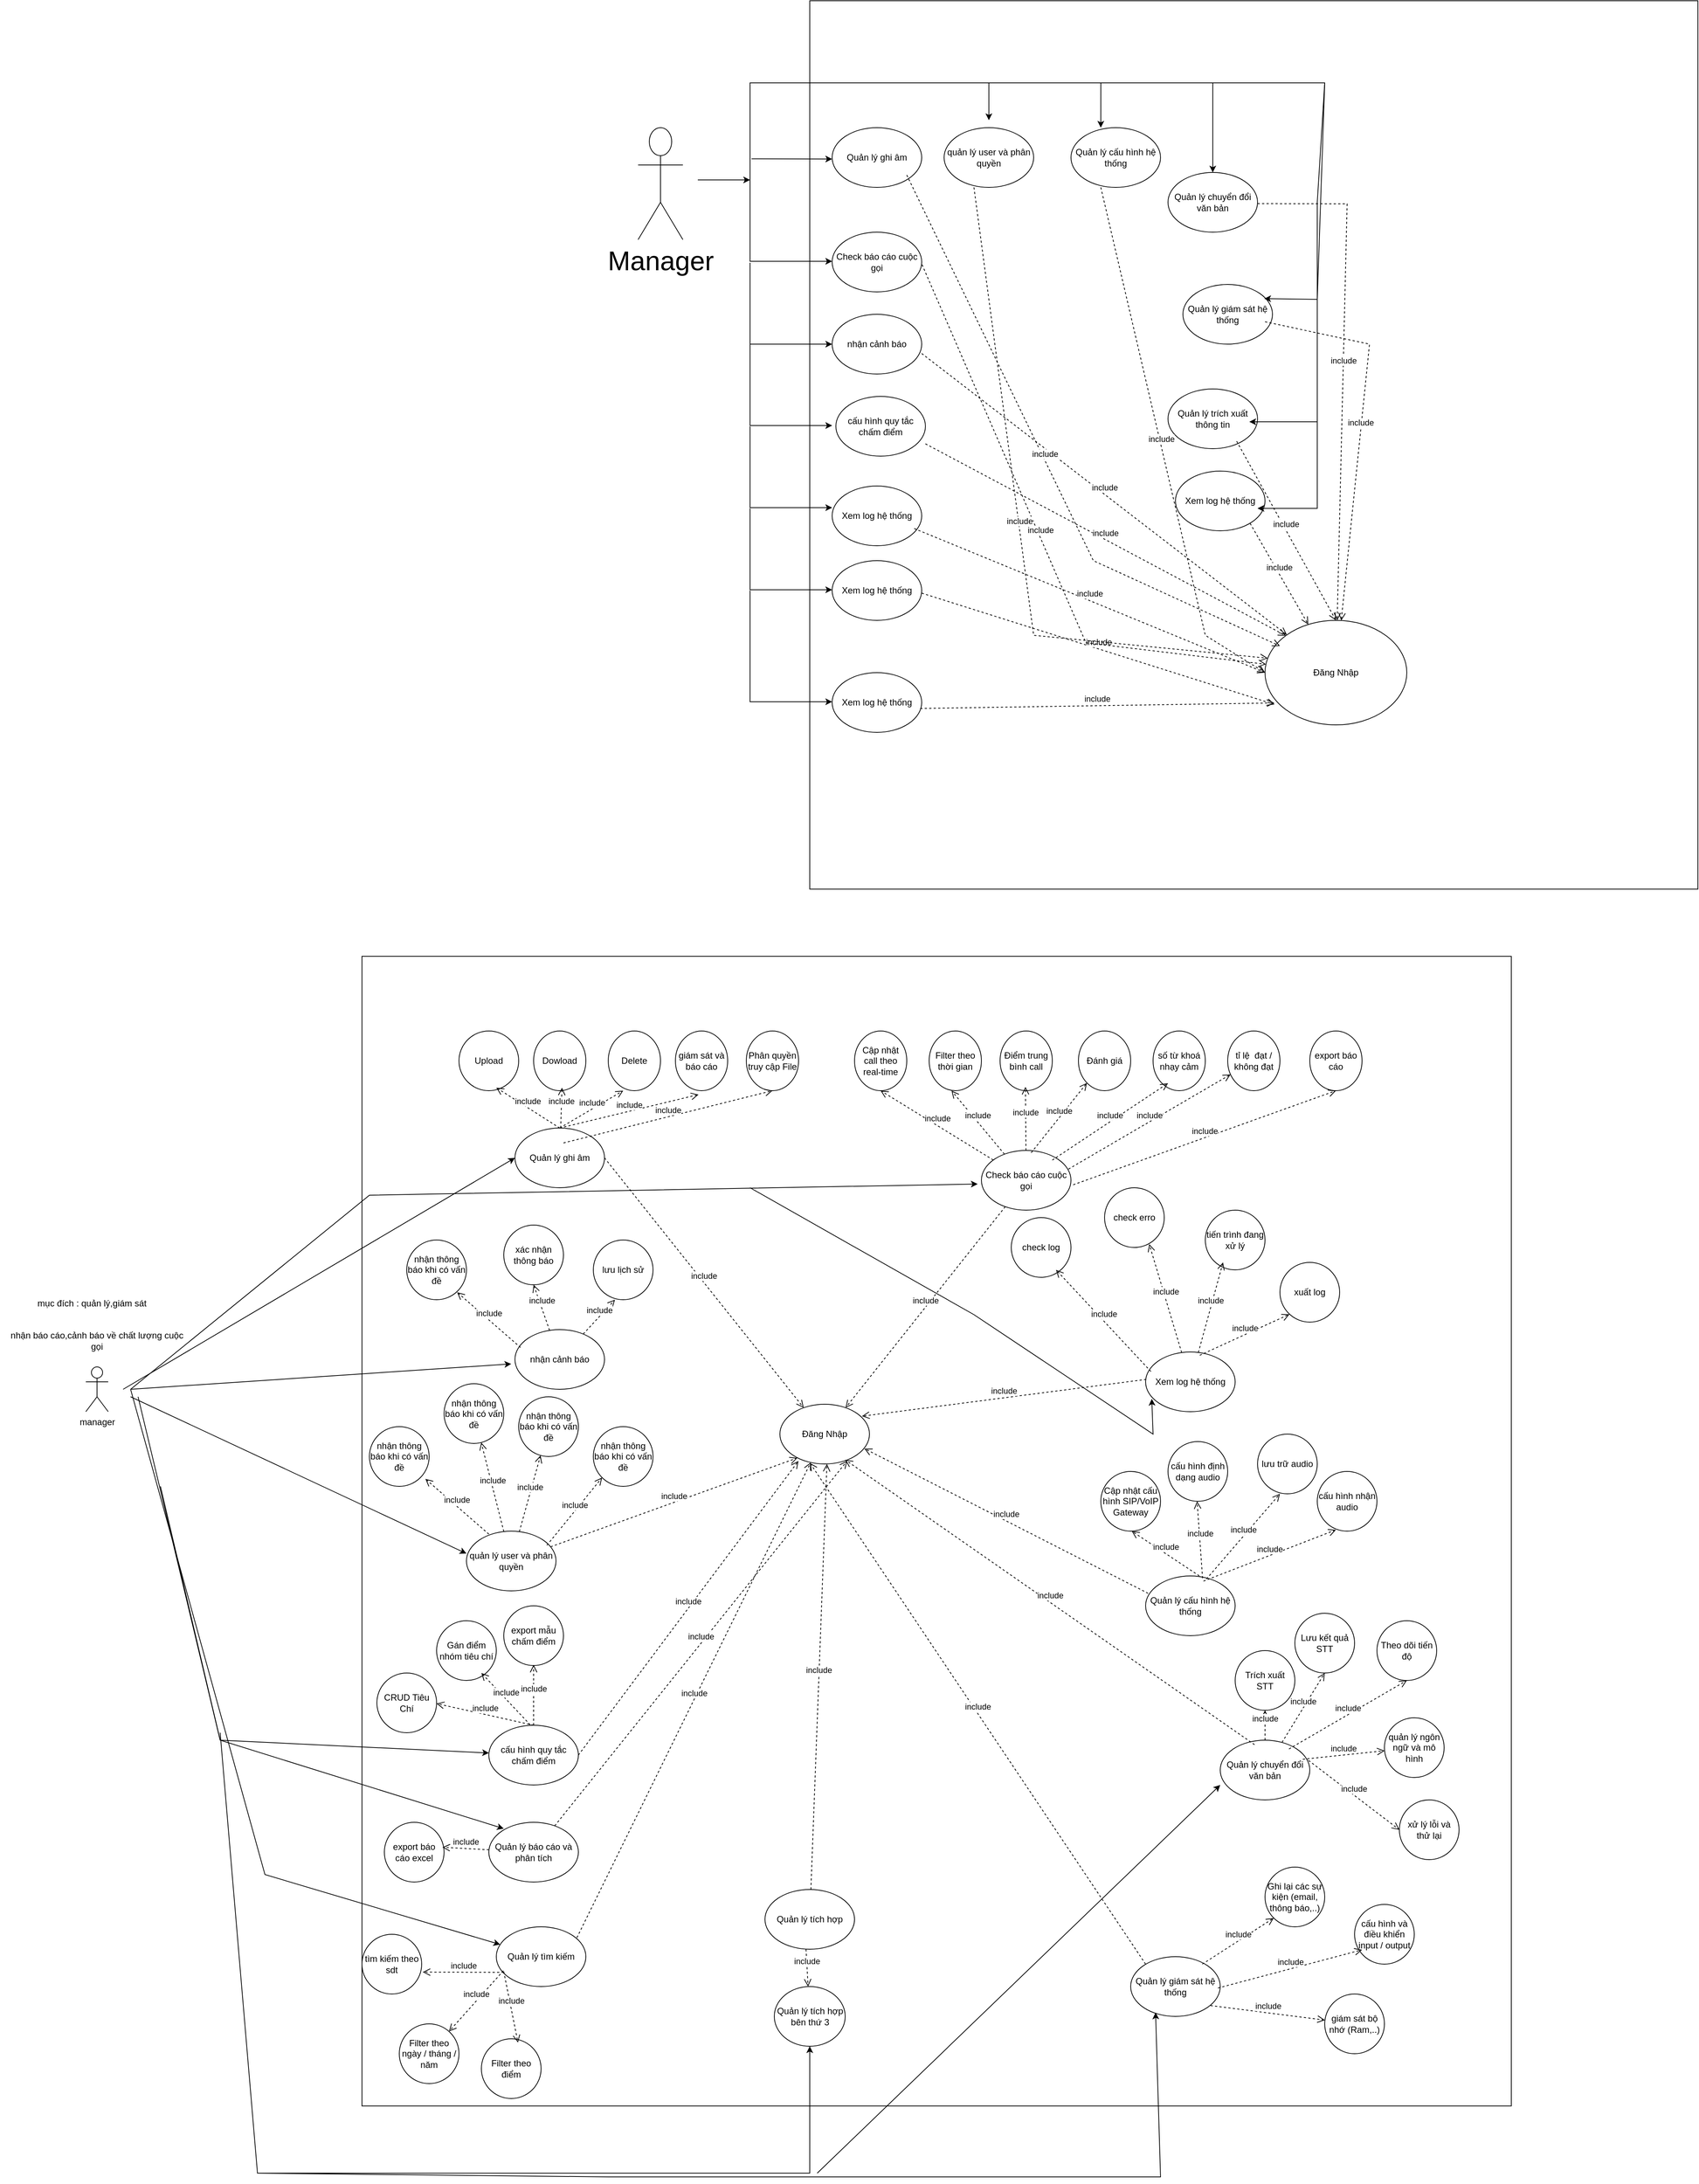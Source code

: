 <mxfile version="28.2.2">
  <diagram name="Page-1" id="EZKo6Iak0aGbaEkY86H6">
    <mxGraphModel dx="3730" dy="3780" grid="1" gridSize="10" guides="1" tooltips="1" connect="1" arrows="1" fold="1" page="1" pageScale="1" pageWidth="850" pageHeight="1100" math="0" shadow="0">
      <root>
        <mxCell id="0" />
        <mxCell id="1" parent="0" />
        <mxCell id="Q1sx3dnFDLbW0q8oinUK-1" value="manager" style="shape=umlActor;verticalLabelPosition=bottom;verticalAlign=top;html=1;outlineConnect=0;" parent="1" vertex="1">
          <mxGeometry x="-170" y="520" width="30" height="60" as="geometry" />
        </mxCell>
        <mxCell id="Q1sx3dnFDLbW0q8oinUK-2" value="mục đích : quản lý,giám sát&amp;nbsp;" style="text;html=1;align=center;verticalAlign=middle;whiteSpace=wrap;rounded=0;" parent="1" vertex="1">
          <mxGeometry x="-285" y="420" width="250" height="30" as="geometry" />
        </mxCell>
        <mxCell id="Q1sx3dnFDLbW0q8oinUK-3" value="nhận báo cáo,cảnh báo về chất lượng cuộc gọi" style="text;html=1;align=center;verticalAlign=middle;whiteSpace=wrap;rounded=0;" parent="1" vertex="1">
          <mxGeometry x="-275" y="470" width="240" height="30" as="geometry" />
        </mxCell>
        <mxCell id="Q1sx3dnFDLbW0q8oinUK-20" value="" style="whiteSpace=wrap;html=1;aspect=fixed;" parent="1" vertex="1">
          <mxGeometry x="200" y="-30" width="1540" height="1540" as="geometry" />
        </mxCell>
        <mxCell id="Q1sx3dnFDLbW0q8oinUK-21" value="" style="endArrow=classic;html=1;rounded=0;" parent="1" edge="1">
          <mxGeometry width="50" height="50" relative="1" as="geometry">
            <mxPoint x="-110" y="550" as="sourcePoint" />
            <mxPoint x="400" y="516" as="targetPoint" />
          </mxGeometry>
        </mxCell>
        <mxCell id="Q1sx3dnFDLbW0q8oinUK-22" value="Upload" style="ellipse;whiteSpace=wrap;html=1;" parent="1" vertex="1">
          <mxGeometry x="330" y="70" width="80" height="80" as="geometry" />
        </mxCell>
        <mxCell id="Q1sx3dnFDLbW0q8oinUK-23" value="Dowload" style="ellipse;whiteSpace=wrap;html=1;" parent="1" vertex="1">
          <mxGeometry x="430" y="70" width="70" height="80" as="geometry" />
        </mxCell>
        <mxCell id="Q1sx3dnFDLbW0q8oinUK-24" value="Delete" style="ellipse;whiteSpace=wrap;html=1;" parent="1" vertex="1">
          <mxGeometry x="530" y="70" width="70" height="80" as="geometry" />
        </mxCell>
        <mxCell id="Q1sx3dnFDLbW0q8oinUK-25" value="Quản lý ghi âm" style="ellipse;whiteSpace=wrap;html=1;" parent="1" vertex="1">
          <mxGeometry x="405" y="200" width="120" height="80" as="geometry" />
        </mxCell>
        <mxCell id="Q1sx3dnFDLbW0q8oinUK-26" value="include" style="html=1;verticalAlign=bottom;endArrow=open;dashed=1;endSize=8;curved=0;rounded=0;exitX=0.5;exitY=0;exitDx=0;exitDy=0;" parent="1" source="Q1sx3dnFDLbW0q8oinUK-25" edge="1">
          <mxGeometry relative="1" as="geometry">
            <mxPoint x="460" y="160.5" as="sourcePoint" />
            <mxPoint x="550" y="150" as="targetPoint" />
          </mxGeometry>
        </mxCell>
        <mxCell id="Q1sx3dnFDLbW0q8oinUK-27" value="include" style="html=1;verticalAlign=bottom;endArrow=open;dashed=1;endSize=8;curved=0;rounded=0;" parent="1" source="Q1sx3dnFDLbW0q8oinUK-25" edge="1">
          <mxGeometry relative="1" as="geometry">
            <mxPoint x="410" y="220" as="sourcePoint" />
            <mxPoint x="468" y="146" as="targetPoint" />
          </mxGeometry>
        </mxCell>
        <mxCell id="Q1sx3dnFDLbW0q8oinUK-28" value="include" style="html=1;verticalAlign=bottom;endArrow=open;dashed=1;endSize=8;curved=0;rounded=0;exitX=0.5;exitY=0;exitDx=0;exitDy=0;" parent="1" source="Q1sx3dnFDLbW0q8oinUK-25" edge="1">
          <mxGeometry relative="1" as="geometry">
            <mxPoint x="378" y="220" as="sourcePoint" />
            <mxPoint x="380" y="146" as="targetPoint" />
          </mxGeometry>
        </mxCell>
        <mxCell id="Q1sx3dnFDLbW0q8oinUK-38" value="giám sát và báo cáo" style="ellipse;whiteSpace=wrap;html=1;" parent="1" vertex="1">
          <mxGeometry x="620" y="70" width="70" height="80" as="geometry" />
        </mxCell>
        <mxCell id="Q1sx3dnFDLbW0q8oinUK-39" value="Phân quyền truy cập File" style="ellipse;whiteSpace=wrap;html=1;" parent="1" vertex="1">
          <mxGeometry x="715" y="70" width="70" height="80" as="geometry" />
        </mxCell>
        <mxCell id="Q1sx3dnFDLbW0q8oinUK-40" value="include" style="html=1;verticalAlign=bottom;endArrow=open;dashed=1;endSize=8;curved=0;rounded=0;exitX=0.5;exitY=0;exitDx=0;exitDy=0;entryX=0.442;entryY=1.065;entryDx=0;entryDy=0;entryPerimeter=0;" parent="1" source="Q1sx3dnFDLbW0q8oinUK-25" target="Q1sx3dnFDLbW0q8oinUK-38" edge="1">
          <mxGeometry relative="1" as="geometry">
            <mxPoint x="490" y="230" as="sourcePoint" />
            <mxPoint x="575" y="160" as="targetPoint" />
          </mxGeometry>
        </mxCell>
        <mxCell id="Q1sx3dnFDLbW0q8oinUK-41" value="include" style="html=1;verticalAlign=bottom;endArrow=open;dashed=1;endSize=8;curved=0;rounded=0;entryX=0.5;entryY=1;entryDx=0;entryDy=0;" parent="1" target="Q1sx3dnFDLbW0q8oinUK-39" edge="1">
          <mxGeometry relative="1" as="geometry">
            <mxPoint x="470" y="220" as="sourcePoint" />
            <mxPoint x="986" y="310" as="targetPoint" />
          </mxGeometry>
        </mxCell>
        <mxCell id="wzDemx3nPhMN1dmbau8B-1" value="Check báo cáo cuộc gọi" style="ellipse;whiteSpace=wrap;html=1;" vertex="1" parent="1">
          <mxGeometry x="1030" y="230" width="120" height="80" as="geometry" />
        </mxCell>
        <mxCell id="wzDemx3nPhMN1dmbau8B-2" value="Cập nhật call theo real-time" style="ellipse;whiteSpace=wrap;html=1;" vertex="1" parent="1">
          <mxGeometry x="860" y="70" width="70" height="80" as="geometry" />
        </mxCell>
        <mxCell id="wzDemx3nPhMN1dmbau8B-3" value="Filter theo thời gian" style="ellipse;whiteSpace=wrap;html=1;" vertex="1" parent="1">
          <mxGeometry x="960" y="70" width="70" height="80" as="geometry" />
        </mxCell>
        <mxCell id="wzDemx3nPhMN1dmbau8B-4" value="Điểm trung bình call" style="ellipse;whiteSpace=wrap;html=1;" vertex="1" parent="1">
          <mxGeometry x="1055" y="70" width="70" height="80" as="geometry" />
        </mxCell>
        <mxCell id="wzDemx3nPhMN1dmbau8B-5" value="Đánh giá" style="ellipse;whiteSpace=wrap;html=1;" vertex="1" parent="1">
          <mxGeometry x="1160" y="70" width="70" height="80" as="geometry" />
        </mxCell>
        <mxCell id="wzDemx3nPhMN1dmbau8B-6" value="số từ khoá nhạy cảm" style="ellipse;whiteSpace=wrap;html=1;" vertex="1" parent="1">
          <mxGeometry x="1260" y="70" width="70" height="80" as="geometry" />
        </mxCell>
        <mxCell id="wzDemx3nPhMN1dmbau8B-7" value="tỉ lệ&amp;nbsp; đạt / không đạt" style="ellipse;whiteSpace=wrap;html=1;" vertex="1" parent="1">
          <mxGeometry x="1360" y="70" width="70" height="80" as="geometry" />
        </mxCell>
        <mxCell id="wzDemx3nPhMN1dmbau8B-8" value="export báo cáo" style="ellipse;whiteSpace=wrap;html=1;" vertex="1" parent="1">
          <mxGeometry x="1470" y="70" width="70" height="80" as="geometry" />
        </mxCell>
        <mxCell id="wzDemx3nPhMN1dmbau8B-9" value="include" style="html=1;verticalAlign=bottom;endArrow=open;dashed=1;endSize=8;curved=0;rounded=0;entryX=0.5;entryY=1;entryDx=0;entryDy=0;" edge="1" parent="1" source="wzDemx3nPhMN1dmbau8B-1" target="wzDemx3nPhMN1dmbau8B-2">
          <mxGeometry relative="1" as="geometry">
            <mxPoint x="790" y="300" as="sourcePoint" />
            <mxPoint x="1070" y="230" as="targetPoint" />
          </mxGeometry>
        </mxCell>
        <mxCell id="wzDemx3nPhMN1dmbau8B-10" value="include" style="html=1;verticalAlign=bottom;endArrow=open;dashed=1;endSize=8;curved=0;rounded=0;entryX=0.5;entryY=1;entryDx=0;entryDy=0;" edge="1" parent="1" source="wzDemx3nPhMN1dmbau8B-1">
          <mxGeometry relative="1" as="geometry">
            <mxPoint x="1141" y="243" as="sourcePoint" />
            <mxPoint x="990" y="150" as="targetPoint" />
          </mxGeometry>
        </mxCell>
        <mxCell id="wzDemx3nPhMN1dmbau8B-12" value="include" style="html=1;verticalAlign=bottom;endArrow=open;dashed=1;endSize=8;curved=0;rounded=0;entryX=0.5;entryY=1;entryDx=0;entryDy=0;" edge="1" parent="1" source="wzDemx3nPhMN1dmbau8B-1">
          <mxGeometry relative="1" as="geometry">
            <mxPoint x="1160" y="230" as="sourcePoint" />
            <mxPoint x="1089" y="145" as="targetPoint" />
          </mxGeometry>
        </mxCell>
        <mxCell id="wzDemx3nPhMN1dmbau8B-13" value="include" style="html=1;verticalAlign=bottom;endArrow=open;dashed=1;endSize=8;curved=0;rounded=0;exitX=0.556;exitY=0.039;exitDx=0;exitDy=0;exitPerimeter=0;" edge="1" parent="1" source="wzDemx3nPhMN1dmbau8B-1" target="wzDemx3nPhMN1dmbau8B-5">
          <mxGeometry relative="1" as="geometry">
            <mxPoint x="1231" y="375" as="sourcePoint" />
            <mxPoint x="1230" y="290" as="targetPoint" />
          </mxGeometry>
        </mxCell>
        <mxCell id="wzDemx3nPhMN1dmbau8B-14" value="include" style="html=1;verticalAlign=bottom;endArrow=open;dashed=1;endSize=8;curved=0;rounded=0;exitX=0.556;exitY=0.039;exitDx=0;exitDy=0;exitPerimeter=0;entryX=0.286;entryY=0.875;entryDx=0;entryDy=0;entryPerimeter=0;" edge="1" parent="1" target="wzDemx3nPhMN1dmbau8B-6">
          <mxGeometry relative="1" as="geometry">
            <mxPoint x="1125" y="243" as="sourcePoint" />
            <mxPoint x="1199" y="150" as="targetPoint" />
          </mxGeometry>
        </mxCell>
        <mxCell id="wzDemx3nPhMN1dmbau8B-16" value="include" style="html=1;verticalAlign=bottom;endArrow=open;dashed=1;endSize=8;curved=0;rounded=0;exitX=0.972;exitY=0.313;exitDx=0;exitDy=0;exitPerimeter=0;" edge="1" parent="1" source="wzDemx3nPhMN1dmbau8B-1" target="wzDemx3nPhMN1dmbau8B-7">
          <mxGeometry relative="1" as="geometry">
            <mxPoint x="1240" y="373" as="sourcePoint" />
            <mxPoint x="1395" y="270" as="targetPoint" />
          </mxGeometry>
        </mxCell>
        <mxCell id="wzDemx3nPhMN1dmbau8B-17" value="include" style="html=1;verticalAlign=bottom;endArrow=open;dashed=1;endSize=8;curved=0;rounded=0;entryX=0.5;entryY=1;entryDx=0;entryDy=0;" edge="1" parent="1" target="wzDemx3nPhMN1dmbau8B-8">
          <mxGeometry relative="1" as="geometry">
            <mxPoint x="1153" y="276.037" as="sourcePoint" />
            <mxPoint x="1260" y="230" as="targetPoint" />
          </mxGeometry>
        </mxCell>
        <mxCell id="wzDemx3nPhMN1dmbau8B-18" value="nhận cảnh báo" style="ellipse;whiteSpace=wrap;html=1;" vertex="1" parent="1">
          <mxGeometry x="405" y="470" width="120" height="80" as="geometry" />
        </mxCell>
        <mxCell id="wzDemx3nPhMN1dmbau8B-19" value="nhận thông báo khi có vấn đề&lt;span style=&quot;text-wrap-mode: nowrap; color: rgba(0, 0, 0, 0); font-family: monospace; font-size: 0px; text-align: start;&quot;&gt;%3CmxGraphModel%3E%3Croot%3E%3CmxCell%20id%3D%220%22%2F%3E%3CmxCell%20id%3D%221%22%20parent%3D%220%22%2F%3E%3CmxCell%20id%3D%222%22%20value%3D%22include%22%20style%3D%22text%3Bhtml%3D1%3Balign%3Dcenter%3BverticalAlign%3Dmiddle%3BwhiteSpace%3Dwrap%3Brounded%3D0%3Brotation%3D45%3B%22%20vertex%3D%221%22%20parent%3D%221%22%3E%3CmxGeometry%20x%3D%22440.0%22%20y%3D%22194.999%22%20width%3D%2250%22%20height%3D%2230%22%20as%3D%22geometry%22%2F%3E%3C%2FmxCell%3E%3C%2Froot%3E%3C%2FmxGraphModel%3E khi có v&lt;/span&gt;" style="ellipse;whiteSpace=wrap;html=1;" vertex="1" parent="1">
          <mxGeometry x="260" y="350" width="80" height="80" as="geometry" />
        </mxCell>
        <mxCell id="wzDemx3nPhMN1dmbau8B-20" value="include" style="html=1;verticalAlign=bottom;endArrow=open;dashed=1;endSize=8;curved=0;rounded=0;exitX=0.5;exitY=0;exitDx=0;exitDy=0;" edge="1" parent="1">
          <mxGeometry relative="1" as="geometry">
            <mxPoint x="412.5" y="494" as="sourcePoint" />
            <mxPoint x="327.5" y="420" as="targetPoint" />
          </mxGeometry>
        </mxCell>
        <mxCell id="wzDemx3nPhMN1dmbau8B-21" value="xác nhận thông báo" style="ellipse;whiteSpace=wrap;html=1;" vertex="1" parent="1">
          <mxGeometry x="390" y="330" width="80" height="80" as="geometry" />
        </mxCell>
        <mxCell id="wzDemx3nPhMN1dmbau8B-22" value="lưu lịch sử" style="ellipse;whiteSpace=wrap;html=1;" vertex="1" parent="1">
          <mxGeometry x="510" y="350" width="80" height="80" as="geometry" />
        </mxCell>
        <mxCell id="wzDemx3nPhMN1dmbau8B-23" value="include" style="html=1;verticalAlign=bottom;endArrow=open;dashed=1;endSize=8;curved=0;rounded=0;" edge="1" parent="1" source="wzDemx3nPhMN1dmbau8B-18">
          <mxGeometry relative="1" as="geometry">
            <mxPoint x="515" y="484" as="sourcePoint" />
            <mxPoint x="430" y="410" as="targetPoint" />
          </mxGeometry>
        </mxCell>
        <mxCell id="wzDemx3nPhMN1dmbau8B-24" value="include" style="html=1;verticalAlign=bottom;endArrow=open;dashed=1;endSize=8;curved=0;rounded=0;" edge="1" parent="1" source="wzDemx3nPhMN1dmbau8B-18">
          <mxGeometry relative="1" as="geometry">
            <mxPoint x="561" y="491" as="sourcePoint" />
            <mxPoint x="539" y="430" as="targetPoint" />
          </mxGeometry>
        </mxCell>
        <mxCell id="wzDemx3nPhMN1dmbau8B-25" value="cấu hình quy tắc chấm điểm" style="ellipse;whiteSpace=wrap;html=1;" vertex="1" parent="1">
          <mxGeometry x="370" y="1000" width="120" height="80" as="geometry" />
        </mxCell>
        <mxCell id="wzDemx3nPhMN1dmbau8B-26" value="CRUD Tiêu Chí" style="ellipse;whiteSpace=wrap;html=1;" vertex="1" parent="1">
          <mxGeometry x="220" y="930" width="80" height="80" as="geometry" />
        </mxCell>
        <mxCell id="wzDemx3nPhMN1dmbau8B-27" value="Gán điểm nhóm tiêu chí" style="ellipse;whiteSpace=wrap;html=1;" vertex="1" parent="1">
          <mxGeometry x="300" y="860" width="80" height="80" as="geometry" />
        </mxCell>
        <mxCell id="wzDemx3nPhMN1dmbau8B-33" value="Xem log hệ thống" style="ellipse;whiteSpace=wrap;html=1;" vertex="1" parent="1">
          <mxGeometry x="1250" y="500" width="120" height="80" as="geometry" />
        </mxCell>
        <mxCell id="wzDemx3nPhMN1dmbau8B-34" value="check log" style="ellipse;whiteSpace=wrap;html=1;" vertex="1" parent="1">
          <mxGeometry x="1070" y="320" width="80" height="80" as="geometry" />
        </mxCell>
        <mxCell id="wzDemx3nPhMN1dmbau8B-35" value="check erro" style="ellipse;whiteSpace=wrap;html=1;" vertex="1" parent="1">
          <mxGeometry x="1195" y="280" width="80" height="80" as="geometry" />
        </mxCell>
        <mxCell id="wzDemx3nPhMN1dmbau8B-36" value="tiến trình đang xử lý" style="ellipse;whiteSpace=wrap;html=1;" vertex="1" parent="1">
          <mxGeometry x="1330" y="310" width="80" height="80" as="geometry" />
        </mxCell>
        <mxCell id="wzDemx3nPhMN1dmbau8B-37" value="xuất log" style="ellipse;whiteSpace=wrap;html=1;" vertex="1" parent="1">
          <mxGeometry x="1430" y="380" width="80" height="80" as="geometry" />
        </mxCell>
        <mxCell id="wzDemx3nPhMN1dmbau8B-39" value="include" style="html=1;verticalAlign=bottom;endArrow=open;dashed=1;endSize=8;curved=0;rounded=0;" edge="1" parent="1" source="wzDemx3nPhMN1dmbau8B-33">
          <mxGeometry relative="1" as="geometry">
            <mxPoint x="1266.25" y="483" as="sourcePoint" />
            <mxPoint x="1353.75" y="380" as="targetPoint" />
          </mxGeometry>
        </mxCell>
        <mxCell id="wzDemx3nPhMN1dmbau8B-40" value="include" style="html=1;verticalAlign=bottom;endArrow=open;dashed=1;endSize=8;curved=0;rounded=0;exitX=0.605;exitY=0.055;exitDx=0;exitDy=0;exitPerimeter=0;" edge="1" parent="1" source="wzDemx3nPhMN1dmbau8B-33">
          <mxGeometry relative="1" as="geometry">
            <mxPoint x="1410" y="570.5" as="sourcePoint" />
            <mxPoint x="1442.75" y="449.5" as="targetPoint" />
          </mxGeometry>
        </mxCell>
        <mxCell id="wzDemx3nPhMN1dmbau8B-41" value="include" style="html=1;verticalAlign=bottom;endArrow=open;dashed=1;endSize=8;curved=0;rounded=0;" edge="1" parent="1" source="wzDemx3nPhMN1dmbau8B-33">
          <mxGeometry relative="1" as="geometry">
            <mxPoint x="1135.13" y="410" as="sourcePoint" />
            <mxPoint x="1254.88" y="355.5" as="targetPoint" />
          </mxGeometry>
        </mxCell>
        <mxCell id="wzDemx3nPhMN1dmbau8B-42" value="include" style="html=1;verticalAlign=bottom;endArrow=open;dashed=1;endSize=8;curved=0;rounded=0;exitX=0.059;exitY=0.327;exitDx=0;exitDy=0;exitPerimeter=0;" edge="1" parent="1" source="wzDemx3nPhMN1dmbau8B-33">
          <mxGeometry relative="1" as="geometry">
            <mxPoint x="1173.12" y="535.5" as="sourcePoint" />
            <mxPoint x="1130" y="390" as="targetPoint" />
          </mxGeometry>
        </mxCell>
        <mxCell id="wzDemx3nPhMN1dmbau8B-43" value="quản lý user và phân quyền" style="ellipse;whiteSpace=wrap;html=1;" vertex="1" parent="1">
          <mxGeometry x="340" y="740" width="120" height="80" as="geometry" />
        </mxCell>
        <mxCell id="wzDemx3nPhMN1dmbau8B-44" value="nhận thông báo khi có vấn đề&lt;span style=&quot;text-wrap-mode: nowrap; color: rgba(0, 0, 0, 0); font-family: monospace; font-size: 0px; text-align: start;&quot;&gt;%3CmxGraphModel%3E%3Croot%3E%3CmxCell%20id%3D%220%22%2F%3E%3CmxCell%20id%3D%221%22%20parent%3D%220%22%2F%3E%3CmxCell%20id%3D%222%22%20value%3D%22include%22%20style%3D%22text%3Bhtml%3D1%3Balign%3Dcenter%3BverticalAlign%3Dmiddle%3BwhiteSpace%3Dwrap%3Brounded%3D0%3Brotation%3D45%3B%22%20vertex%3D%221%22%20parent%3D%221%22%3E%3CmxGeometry%20x%3D%22440.0%22%20y%3D%22194.999%22%20width%3D%2250%22%20height%3D%2230%22%20as%3D%22geometry%22%2F%3E%3C%2FmxCell%3E%3C%2Froot%3E%3C%2FmxGraphModel%3E khi có v&lt;/span&gt;" style="ellipse;whiteSpace=wrap;html=1;" vertex="1" parent="1">
          <mxGeometry x="210" y="600" width="80" height="80" as="geometry" />
        </mxCell>
        <mxCell id="wzDemx3nPhMN1dmbau8B-45" value="nhận thông báo khi có vấn đề&lt;span style=&quot;text-wrap-mode: nowrap; color: rgba(0, 0, 0, 0); font-family: monospace; font-size: 0px; text-align: start;&quot;&gt;%3CmxGraphModel%3E%3Croot%3E%3CmxCell%20id%3D%220%22%2F%3E%3CmxCell%20id%3D%221%22%20parent%3D%220%22%2F%3E%3CmxCell%20id%3D%222%22%20value%3D%22include%22%20style%3D%22text%3Bhtml%3D1%3Balign%3Dcenter%3BverticalAlign%3Dmiddle%3BwhiteSpace%3Dwrap%3Brounded%3D0%3Brotation%3D45%3B%22%20vertex%3D%221%22%20parent%3D%221%22%3E%3CmxGeometry%20x%3D%22440.0%22%20y%3D%22194.999%22%20width%3D%2250%22%20height%3D%2230%22%20as%3D%22geometry%22%2F%3E%3C%2FmxCell%3E%3C%2Froot%3E%3C%2FmxGraphModel%3E khi có v&lt;/span&gt;" style="ellipse;whiteSpace=wrap;html=1;" vertex="1" parent="1">
          <mxGeometry x="310" y="542.5" width="80" height="80" as="geometry" />
        </mxCell>
        <mxCell id="wzDemx3nPhMN1dmbau8B-46" value="nhận thông báo khi có vấn đề&lt;span style=&quot;text-wrap-mode: nowrap; color: rgba(0, 0, 0, 0); font-family: monospace; font-size: 0px; text-align: start;&quot;&gt;%3CmxGraphModel%3E%3Croot%3E%3CmxCell%20id%3D%220%22%2F%3E%3CmxCell%20id%3D%221%22%20parent%3D%220%22%2F%3E%3CmxCell%20id%3D%222%22%20value%3D%22include%22%20style%3D%22text%3Bhtml%3D1%3Balign%3Dcenter%3BverticalAlign%3Dmiddle%3BwhiteSpace%3Dwrap%3Brounded%3D0%3Brotation%3D45%3B%22%20vertex%3D%221%22%20parent%3D%221%22%3E%3CmxGeometry%20x%3D%22440.0%22%20y%3D%22194.999%22%20width%3D%2250%22%20height%3D%2230%22%20as%3D%22geometry%22%2F%3E%3C%2FmxCell%3E%3C%2Froot%3E%3C%2FmxGraphModel%3E khi có v&lt;/span&gt;" style="ellipse;whiteSpace=wrap;html=1;" vertex="1" parent="1">
          <mxGeometry x="410" y="560" width="80" height="80" as="geometry" />
        </mxCell>
        <mxCell id="wzDemx3nPhMN1dmbau8B-47" value="nhận thông báo khi có vấn đề&lt;span style=&quot;text-wrap-mode: nowrap; color: rgba(0, 0, 0, 0); font-family: monospace; font-size: 0px; text-align: start;&quot;&gt;%3CmxGraphModel%3E%3Croot%3E%3CmxCell%20id%3D%220%22%2F%3E%3CmxCell%20id%3D%221%22%20parent%3D%220%22%2F%3E%3CmxCell%20id%3D%222%22%20value%3D%22include%22%20style%3D%22text%3Bhtml%3D1%3Balign%3Dcenter%3BverticalAlign%3Dmiddle%3BwhiteSpace%3Dwrap%3Brounded%3D0%3Brotation%3D45%3B%22%20vertex%3D%221%22%20parent%3D%221%22%3E%3CmxGeometry%20x%3D%22440.0%22%20y%3D%22194.999%22%20width%3D%2250%22%20height%3D%2230%22%20as%3D%22geometry%22%2F%3E%3C%2FmxCell%3E%3C%2Froot%3E%3C%2FmxGraphModel%3E khi có v&lt;/span&gt;" style="ellipse;whiteSpace=wrap;html=1;" vertex="1" parent="1">
          <mxGeometry x="510" y="600" width="80" height="80" as="geometry" />
        </mxCell>
        <mxCell id="wzDemx3nPhMN1dmbau8B-48" value="include" style="html=1;verticalAlign=bottom;endArrow=open;dashed=1;endSize=8;curved=0;rounded=0;exitX=0.5;exitY=0;exitDx=0;exitDy=0;" edge="1" parent="1">
          <mxGeometry relative="1" as="geometry">
            <mxPoint x="370" y="744" as="sourcePoint" />
            <mxPoint x="285" y="670" as="targetPoint" />
          </mxGeometry>
        </mxCell>
        <mxCell id="wzDemx3nPhMN1dmbau8B-49" value="include" style="html=1;verticalAlign=bottom;endArrow=open;dashed=1;endSize=8;curved=0;rounded=0;" edge="1" parent="1" source="wzDemx3nPhMN1dmbau8B-43" target="wzDemx3nPhMN1dmbau8B-45">
          <mxGeometry relative="1" as="geometry">
            <mxPoint x="472.5" y="714" as="sourcePoint" />
            <mxPoint x="387.5" y="640" as="targetPoint" />
          </mxGeometry>
        </mxCell>
        <mxCell id="wzDemx3nPhMN1dmbau8B-50" value="include" style="html=1;verticalAlign=bottom;endArrow=open;dashed=1;endSize=8;curved=0;rounded=0;" edge="1" parent="1" source="wzDemx3nPhMN1dmbau8B-43" target="wzDemx3nPhMN1dmbau8B-46">
          <mxGeometry relative="1" as="geometry">
            <mxPoint x="500" y="750" as="sourcePoint" />
            <mxPoint x="490.5" y="650" as="targetPoint" />
          </mxGeometry>
        </mxCell>
        <mxCell id="wzDemx3nPhMN1dmbau8B-51" value="include" style="html=1;verticalAlign=bottom;endArrow=open;dashed=1;endSize=8;curved=0;rounded=0;exitX=0.898;exitY=0.237;exitDx=0;exitDy=0;exitPerimeter=0;entryX=0;entryY=1;entryDx=0;entryDy=0;" edge="1" parent="1" source="wzDemx3nPhMN1dmbau8B-43" target="wzDemx3nPhMN1dmbau8B-47">
          <mxGeometry relative="1" as="geometry">
            <mxPoint x="510" y="784" as="sourcePoint" />
            <mxPoint x="575.5" y="690" as="targetPoint" />
          </mxGeometry>
        </mxCell>
        <mxCell id="wzDemx3nPhMN1dmbau8B-52" value="Quản lý cấu hình hệ thống" style="ellipse;whiteSpace=wrap;html=1;" vertex="1" parent="1">
          <mxGeometry x="1250" y="800" width="120" height="80" as="geometry" />
        </mxCell>
        <mxCell id="wzDemx3nPhMN1dmbau8B-53" value="Cập nhật cấu hình SIP/VoIP Gateway" style="ellipse;whiteSpace=wrap;html=1;" vertex="1" parent="1">
          <mxGeometry x="1190" y="660" width="80" height="80" as="geometry" />
        </mxCell>
        <mxCell id="wzDemx3nPhMN1dmbau8B-54" value="cấu hình định dạng audio" style="ellipse;whiteSpace=wrap;html=1;" vertex="1" parent="1">
          <mxGeometry x="1280" y="620" width="80" height="80" as="geometry" />
        </mxCell>
        <mxCell id="wzDemx3nPhMN1dmbau8B-55" value="lưu trữ audio" style="ellipse;whiteSpace=wrap;html=1;" vertex="1" parent="1">
          <mxGeometry x="1400" y="610" width="80" height="80" as="geometry" />
        </mxCell>
        <mxCell id="wzDemx3nPhMN1dmbau8B-56" value="cấu hình nhận audio" style="ellipse;whiteSpace=wrap;html=1;" vertex="1" parent="1">
          <mxGeometry x="1480" y="660" width="80" height="80" as="geometry" />
        </mxCell>
        <mxCell id="wzDemx3nPhMN1dmbau8B-60" value="include" style="html=1;verticalAlign=bottom;endArrow=open;dashed=1;endSize=8;curved=0;rounded=0;exitX=0.646;exitY=0.087;exitDx=0;exitDy=0;exitPerimeter=0;entryX=0.313;entryY=0.978;entryDx=0;entryDy=0;entryPerimeter=0;" edge="1" parent="1" source="wzDemx3nPhMN1dmbau8B-52" target="wzDemx3nPhMN1dmbau8B-56">
          <mxGeometry relative="1" as="geometry">
            <mxPoint x="750" y="783" as="sourcePoint" />
            <mxPoint x="731.25" y="680" as="targetPoint" />
          </mxGeometry>
        </mxCell>
        <mxCell id="wzDemx3nPhMN1dmbau8B-28" value="export mẫu chấm điểm" style="ellipse;whiteSpace=wrap;html=1;" vertex="1" parent="1">
          <mxGeometry x="390" y="840" width="80" height="80" as="geometry" />
        </mxCell>
        <mxCell id="wzDemx3nPhMN1dmbau8B-64" value="Đăng Nhập" style="ellipse;whiteSpace=wrap;html=1;" vertex="1" parent="1">
          <mxGeometry x="760" y="570" width="120" height="80" as="geometry" />
        </mxCell>
        <mxCell id="wzDemx3nPhMN1dmbau8B-65" value="include" style="html=1;verticalAlign=bottom;endArrow=open;dashed=1;endSize=8;curved=0;rounded=0;exitX=0.679;exitY=0.052;exitDx=0;exitDy=0;exitPerimeter=0;entryX=0.313;entryY=0.978;entryDx=0;entryDy=0;entryPerimeter=0;" edge="1" parent="1" source="wzDemx3nPhMN1dmbau8B-52">
          <mxGeometry relative="1" as="geometry">
            <mxPoint x="1253" y="819" as="sourcePoint" />
            <mxPoint x="1430" y="690" as="targetPoint" />
          </mxGeometry>
        </mxCell>
        <mxCell id="wzDemx3nPhMN1dmbau8B-66" value="include" style="html=1;verticalAlign=bottom;endArrow=open;dashed=1;endSize=8;curved=0;rounded=0;exitX=0.636;exitY=0.039;exitDx=0;exitDy=0;exitPerimeter=0;entryX=0.313;entryY=0.978;entryDx=0;entryDy=0;entryPerimeter=0;" edge="1" parent="1" source="wzDemx3nPhMN1dmbau8B-52">
          <mxGeometry relative="1" as="geometry">
            <mxPoint x="1220" y="874" as="sourcePoint" />
            <mxPoint x="1319" y="700" as="targetPoint" />
          </mxGeometry>
        </mxCell>
        <mxCell id="wzDemx3nPhMN1dmbau8B-67" value="include" style="html=1;verticalAlign=bottom;endArrow=open;dashed=1;endSize=8;curved=0;rounded=0;exitX=0.6;exitY=-0.001;exitDx=0;exitDy=0;exitPerimeter=0;entryX=0.313;entryY=0.978;entryDx=0;entryDy=0;entryPerimeter=0;" edge="1" parent="1" source="wzDemx3nPhMN1dmbau8B-52">
          <mxGeometry relative="1" as="geometry">
            <mxPoint x="1238.5" y="903" as="sourcePoint" />
            <mxPoint x="1231.5" y="740" as="targetPoint" />
          </mxGeometry>
        </mxCell>
        <mxCell id="wzDemx3nPhMN1dmbau8B-68" value="include" style="html=1;verticalAlign=bottom;endArrow=open;dashed=1;endSize=8;curved=0;rounded=0;entryX=0.195;entryY=0.899;entryDx=0;entryDy=0;entryPerimeter=0;" edge="1" parent="1" source="wzDemx3nPhMN1dmbau8B-43" target="wzDemx3nPhMN1dmbau8B-64">
          <mxGeometry relative="1" as="geometry">
            <mxPoint x="730" y="851" as="sourcePoint" />
            <mxPoint x="804" y="760" as="targetPoint" />
          </mxGeometry>
        </mxCell>
        <mxCell id="wzDemx3nPhMN1dmbau8B-69" value="include" style="html=1;verticalAlign=bottom;endArrow=open;dashed=1;endSize=8;curved=0;rounded=0;entryX=0.944;entryY=0.743;entryDx=0;entryDy=0;entryPerimeter=0;exitX=0.028;exitY=0.291;exitDx=0;exitDy=0;exitPerimeter=0;" edge="1" parent="1" source="wzDemx3nPhMN1dmbau8B-52" target="wzDemx3nPhMN1dmbau8B-64">
          <mxGeometry relative="1" as="geometry">
            <mxPoint x="760" y="819" as="sourcePoint" />
            <mxPoint x="1090" y="700" as="targetPoint" />
          </mxGeometry>
        </mxCell>
        <mxCell id="wzDemx3nPhMN1dmbau8B-70" value="include" style="html=1;verticalAlign=bottom;endArrow=open;dashed=1;endSize=8;curved=0;rounded=0;entryX=0.944;entryY=0.743;entryDx=0;entryDy=0;entryPerimeter=0;exitX=0.007;exitY=0.459;exitDx=0;exitDy=0;exitPerimeter=0;" edge="1" parent="1" source="wzDemx3nPhMN1dmbau8B-33">
          <mxGeometry relative="1" as="geometry">
            <mxPoint x="1250" y="840" as="sourcePoint" />
            <mxPoint x="870" y="586" as="targetPoint" />
          </mxGeometry>
        </mxCell>
        <mxCell id="wzDemx3nPhMN1dmbau8B-71" value="include" style="html=1;verticalAlign=bottom;endArrow=open;dashed=1;endSize=8;curved=0;rounded=0;" edge="1" parent="1" source="wzDemx3nPhMN1dmbau8B-1" target="wzDemx3nPhMN1dmbau8B-64">
          <mxGeometry relative="1" as="geometry">
            <mxPoint x="968" y="400" as="sourcePoint" />
            <mxPoint x="570" y="418" as="targetPoint" />
          </mxGeometry>
        </mxCell>
        <mxCell id="wzDemx3nPhMN1dmbau8B-72" value="include" style="html=1;verticalAlign=bottom;endArrow=open;dashed=1;endSize=8;curved=0;rounded=0;exitX=1;exitY=0.5;exitDx=0;exitDy=0;" edge="1" parent="1" source="Q1sx3dnFDLbW0q8oinUK-25" target="wzDemx3nPhMN1dmbau8B-64">
          <mxGeometry relative="1" as="geometry">
            <mxPoint x="744" y="230" as="sourcePoint" />
            <mxPoint x="530" y="500" as="targetPoint" />
          </mxGeometry>
        </mxCell>
        <mxCell id="wzDemx3nPhMN1dmbau8B-73" value="include" style="html=1;verticalAlign=bottom;endArrow=open;dashed=1;endSize=8;curved=0;rounded=0;entryX=0.207;entryY=0.95;entryDx=0;entryDy=0;entryPerimeter=0;exitX=1;exitY=0.5;exitDx=0;exitDy=0;" edge="1" parent="1" source="wzDemx3nPhMN1dmbau8B-25" target="wzDemx3nPhMN1dmbau8B-64">
          <mxGeometry relative="1" as="geometry">
            <mxPoint x="500" y="779" as="sourcePoint" />
            <mxPoint x="830" y="660" as="targetPoint" />
          </mxGeometry>
        </mxCell>
        <mxCell id="wzDemx3nPhMN1dmbau8B-74" value="Quản lý chuyển đổi văn bản" style="ellipse;whiteSpace=wrap;html=1;" vertex="1" parent="1">
          <mxGeometry x="1350" y="1020" width="120" height="80" as="geometry" />
        </mxCell>
        <mxCell id="wzDemx3nPhMN1dmbau8B-75" value="Trích xuất STT" style="ellipse;whiteSpace=wrap;html=1;" vertex="1" parent="1">
          <mxGeometry x="1370" y="900" width="80" height="80" as="geometry" />
        </mxCell>
        <mxCell id="wzDemx3nPhMN1dmbau8B-76" value="Lưu kết quả STT" style="ellipse;whiteSpace=wrap;html=1;" vertex="1" parent="1">
          <mxGeometry x="1450" y="850" width="80" height="80" as="geometry" />
        </mxCell>
        <mxCell id="wzDemx3nPhMN1dmbau8B-77" value="Theo dõi tiến độ" style="ellipse;whiteSpace=wrap;html=1;" vertex="1" parent="1">
          <mxGeometry x="1560" y="860" width="80" height="80" as="geometry" />
        </mxCell>
        <mxCell id="wzDemx3nPhMN1dmbau8B-78" value="quản lý ngôn ngữ và mô hình" style="ellipse;whiteSpace=wrap;html=1;" vertex="1" parent="1">
          <mxGeometry x="1570" y="990" width="80" height="80" as="geometry" />
        </mxCell>
        <mxCell id="wzDemx3nPhMN1dmbau8B-79" value="xử lý lỗi và thử lại" style="ellipse;whiteSpace=wrap;html=1;" vertex="1" parent="1">
          <mxGeometry x="1590" y="1100" width="80" height="80" as="geometry" />
        </mxCell>
        <mxCell id="wzDemx3nPhMN1dmbau8B-80" value="include" style="html=1;verticalAlign=bottom;endArrow=open;dashed=1;endSize=8;curved=0;rounded=0;exitX=0.768;exitY=0.147;exitDx=0;exitDy=0;exitPerimeter=0;entryX=0.5;entryY=1;entryDx=0;entryDy=0;" edge="1" parent="1" source="wzDemx3nPhMN1dmbau8B-74" target="wzDemx3nPhMN1dmbau8B-77">
          <mxGeometry relative="1" as="geometry">
            <mxPoint x="1345.5" y="1164" as="sourcePoint" />
            <mxPoint x="1444.5" y="990" as="targetPoint" />
          </mxGeometry>
        </mxCell>
        <mxCell id="wzDemx3nPhMN1dmbau8B-81" value="include" style="html=1;verticalAlign=bottom;endArrow=open;dashed=1;endSize=8;curved=0;rounded=0;exitX=0.922;exitY=0.32;exitDx=0;exitDy=0;exitPerimeter=0;" edge="1" parent="1" source="wzDemx3nPhMN1dmbau8B-74" target="wzDemx3nPhMN1dmbau8B-78">
          <mxGeometry relative="1" as="geometry">
            <mxPoint x="1412.5" y="1190" as="sourcePoint" />
            <mxPoint x="1490" y="1058" as="targetPoint" />
          </mxGeometry>
        </mxCell>
        <mxCell id="wzDemx3nPhMN1dmbau8B-82" value="include" style="html=1;verticalAlign=bottom;endArrow=open;dashed=1;endSize=8;curved=0;rounded=0;exitX=0.986;exitY=0.339;exitDx=0;exitDy=0;exitPerimeter=0;entryX=0;entryY=0.5;entryDx=0;entryDy=0;" edge="1" parent="1" source="wzDemx3nPhMN1dmbau8B-74" target="wzDemx3nPhMN1dmbau8B-79">
          <mxGeometry relative="1" as="geometry">
            <mxPoint x="1390" y="1238" as="sourcePoint" />
            <mxPoint x="1494" y="1160" as="targetPoint" />
          </mxGeometry>
        </mxCell>
        <mxCell id="wzDemx3nPhMN1dmbau8B-83" value="include" style="html=1;verticalAlign=bottom;endArrow=open;dashed=1;endSize=8;curved=0;rounded=0;entryX=0.5;entryY=1;entryDx=0;entryDy=0;" edge="1" parent="1" source="wzDemx3nPhMN1dmbau8B-74" target="wzDemx3nPhMN1dmbau8B-75">
          <mxGeometry relative="1" as="geometry">
            <mxPoint x="1160" y="1172" as="sourcePoint" />
            <mxPoint x="1237.5" y="1040" as="targetPoint" />
          </mxGeometry>
        </mxCell>
        <mxCell id="wzDemx3nPhMN1dmbau8B-85" value="include" style="html=1;verticalAlign=bottom;endArrow=open;dashed=1;endSize=8;curved=0;rounded=0;entryX=0.5;entryY=1;entryDx=0;entryDy=0;" edge="1" parent="1" source="wzDemx3nPhMN1dmbau8B-74" target="wzDemx3nPhMN1dmbau8B-76">
          <mxGeometry relative="1" as="geometry">
            <mxPoint x="1275" y="1162" as="sourcePoint" />
            <mxPoint x="1352.5" y="1030" as="targetPoint" />
          </mxGeometry>
        </mxCell>
        <mxCell id="wzDemx3nPhMN1dmbau8B-86" value="Quản lý giám sát hệ thống" style="ellipse;whiteSpace=wrap;html=1;" vertex="1" parent="1">
          <mxGeometry x="1230" y="1310" width="120" height="80" as="geometry" />
        </mxCell>
        <mxCell id="wzDemx3nPhMN1dmbau8B-87" value="Ghi lại các sự kiện (email, thông báo,..)" style="ellipse;whiteSpace=wrap;html=1;" vertex="1" parent="1">
          <mxGeometry x="1410" y="1190" width="80" height="80" as="geometry" />
        </mxCell>
        <mxCell id="wzDemx3nPhMN1dmbau8B-88" value="giám sát bộ nhớ (Ram,..)" style="ellipse;whiteSpace=wrap;html=1;" vertex="1" parent="1">
          <mxGeometry x="1490" y="1360" width="80" height="80" as="geometry" />
        </mxCell>
        <mxCell id="wzDemx3nPhMN1dmbau8B-89" value="cấu hình và điều khiển input / output" style="ellipse;whiteSpace=wrap;html=1;" vertex="1" parent="1">
          <mxGeometry x="1530" y="1240" width="80" height="80" as="geometry" />
        </mxCell>
        <mxCell id="wzDemx3nPhMN1dmbau8B-90" value="include" style="html=1;verticalAlign=bottom;endArrow=open;dashed=1;endSize=8;curved=0;rounded=0;exitX=0.922;exitY=0.32;exitDx=0;exitDy=0;exitPerimeter=0;entryX=0;entryY=1;entryDx=0;entryDy=0;" edge="1" parent="1" target="wzDemx3nPhMN1dmbau8B-87">
          <mxGeometry relative="1" as="geometry">
            <mxPoint x="1326" y="1320" as="sourcePoint" />
            <mxPoint x="1430" y="1242" as="targetPoint" />
          </mxGeometry>
        </mxCell>
        <mxCell id="wzDemx3nPhMN1dmbau8B-91" value="include" style="html=1;verticalAlign=bottom;endArrow=open;dashed=1;endSize=8;curved=0;rounded=0;exitX=0.922;exitY=0.32;exitDx=0;exitDy=0;exitPerimeter=0;entryX=0.125;entryY=0.76;entryDx=0;entryDy=0;entryPerimeter=0;" edge="1" parent="1" target="wzDemx3nPhMN1dmbau8B-89">
          <mxGeometry relative="1" as="geometry">
            <mxPoint x="1347" y="1352" as="sourcePoint" />
            <mxPoint x="1443" y="1290" as="targetPoint" />
          </mxGeometry>
        </mxCell>
        <mxCell id="wzDemx3nPhMN1dmbau8B-92" value="include" style="html=1;verticalAlign=bottom;endArrow=open;dashed=1;endSize=8;curved=0;rounded=0;exitX=0.922;exitY=0.32;exitDx=0;exitDy=0;exitPerimeter=0;" edge="1" parent="1" target="wzDemx3nPhMN1dmbau8B-88">
          <mxGeometry relative="1" as="geometry">
            <mxPoint x="1337" y="1375.5" as="sourcePoint" />
            <mxPoint x="1530" y="1324.5" as="targetPoint" />
          </mxGeometry>
        </mxCell>
        <mxCell id="wzDemx3nPhMN1dmbau8B-93" value="include" style="html=1;verticalAlign=bottom;endArrow=open;dashed=1;endSize=8;curved=0;rounded=0;entryX=0.729;entryY=0.93;entryDx=0;entryDy=0;exitX=0.383;exitY=0.075;exitDx=0;exitDy=0;exitPerimeter=0;entryPerimeter=0;" edge="1" parent="1" source="wzDemx3nPhMN1dmbau8B-74" target="wzDemx3nPhMN1dmbau8B-64">
          <mxGeometry relative="1" as="geometry">
            <mxPoint x="1275" y="1144" as="sourcePoint" />
            <mxPoint x="895" y="890" as="targetPoint" />
          </mxGeometry>
        </mxCell>
        <mxCell id="wzDemx3nPhMN1dmbau8B-94" value="include" style="html=1;verticalAlign=bottom;endArrow=open;dashed=1;endSize=8;curved=0;rounded=0;exitX=0.028;exitY=0.291;exitDx=0;exitDy=0;exitPerimeter=0;entryX=0.336;entryY=0.984;entryDx=0;entryDy=0;entryPerimeter=0;" edge="1" parent="1" target="wzDemx3nPhMN1dmbau8B-64">
          <mxGeometry relative="1" as="geometry">
            <mxPoint x="1250" y="1320" as="sourcePoint" />
            <mxPoint x="795" y="826" as="targetPoint" />
          </mxGeometry>
        </mxCell>
        <mxCell id="wzDemx3nPhMN1dmbau8B-95" value="Quản lý báo cáo và phân tích" style="ellipse;whiteSpace=wrap;html=1;" vertex="1" parent="1">
          <mxGeometry x="370" y="1130" width="120" height="80" as="geometry" />
        </mxCell>
        <mxCell id="wzDemx3nPhMN1dmbau8B-96" value="export báo cáo excel" style="ellipse;whiteSpace=wrap;html=1;" vertex="1" parent="1">
          <mxGeometry x="230" y="1130" width="80" height="80" as="geometry" />
        </mxCell>
        <mxCell id="wzDemx3nPhMN1dmbau8B-97" value="include" style="html=1;verticalAlign=bottom;endArrow=open;dashed=1;endSize=8;curved=0;rounded=0;entryX=0.973;entryY=0.418;entryDx=0;entryDy=0;entryPerimeter=0;" edge="1" parent="1" source="wzDemx3nPhMN1dmbau8B-95" target="wzDemx3nPhMN1dmbau8B-96">
          <mxGeometry relative="1" as="geometry">
            <mxPoint x="280" y="1270" as="sourcePoint" />
            <mxPoint x="354" y="1179" as="targetPoint" />
          </mxGeometry>
        </mxCell>
        <mxCell id="wzDemx3nPhMN1dmbau8B-98" value="include" style="html=1;verticalAlign=bottom;endArrow=open;dashed=1;endSize=8;curved=0;rounded=0;exitX=0.5;exitY=0;exitDx=0;exitDy=0;entryX=0;entryY=1;entryDx=0;entryDy=0;" edge="1" parent="1" source="wzDemx3nPhMN1dmbau8B-25">
          <mxGeometry relative="1" as="geometry">
            <mxPoint x="356" y="1010" as="sourcePoint" />
            <mxPoint x="430" y="919" as="targetPoint" />
          </mxGeometry>
        </mxCell>
        <mxCell id="wzDemx3nPhMN1dmbau8B-99" value="include" style="html=1;verticalAlign=bottom;endArrow=open;dashed=1;endSize=8;curved=0;rounded=0;exitX=0.462;exitY=-0.007;exitDx=0;exitDy=0;entryX=0;entryY=1;entryDx=0;entryDy=0;exitPerimeter=0;" edge="1" parent="1" source="wzDemx3nPhMN1dmbau8B-25">
          <mxGeometry relative="1" as="geometry">
            <mxPoint x="360" y="1011" as="sourcePoint" />
            <mxPoint x="360" y="930" as="targetPoint" />
          </mxGeometry>
        </mxCell>
        <mxCell id="wzDemx3nPhMN1dmbau8B-100" value="include" style="html=1;verticalAlign=bottom;endArrow=open;dashed=1;endSize=8;curved=0;rounded=0;exitX=0.5;exitY=0;exitDx=0;exitDy=0;entryX=0;entryY=1;entryDx=0;entryDy=0;" edge="1" parent="1" source="wzDemx3nPhMN1dmbau8B-25">
          <mxGeometry relative="1" as="geometry">
            <mxPoint x="365" y="1040" as="sourcePoint" />
            <mxPoint x="300" y="971" as="targetPoint" />
          </mxGeometry>
        </mxCell>
        <mxCell id="wzDemx3nPhMN1dmbau8B-101" value="Quản lý tìm kiếm" style="ellipse;whiteSpace=wrap;html=1;" vertex="1" parent="1">
          <mxGeometry x="380" y="1270" width="120" height="80" as="geometry" />
        </mxCell>
        <mxCell id="wzDemx3nPhMN1dmbau8B-102" value="tìm kiếm theo sdt" style="ellipse;whiteSpace=wrap;html=1;" vertex="1" parent="1">
          <mxGeometry x="200" y="1280" width="80" height="80" as="geometry" />
        </mxCell>
        <mxCell id="wzDemx3nPhMN1dmbau8B-103" value="Filter theo ngày / tháng / năm" style="ellipse;whiteSpace=wrap;html=1;" vertex="1" parent="1">
          <mxGeometry x="250" y="1400" width="80" height="80" as="geometry" />
        </mxCell>
        <mxCell id="wzDemx3nPhMN1dmbau8B-104" value="Filter theo điểm" style="ellipse;whiteSpace=wrap;html=1;" vertex="1" parent="1">
          <mxGeometry x="360" y="1420" width="80" height="80" as="geometry" />
        </mxCell>
        <mxCell id="wzDemx3nPhMN1dmbau8B-105" value="include" style="html=1;verticalAlign=bottom;endArrow=open;dashed=1;endSize=8;curved=0;rounded=0;entryX=1.018;entryY=0.633;entryDx=0;entryDy=0;entryPerimeter=0;" edge="1" parent="1" target="wzDemx3nPhMN1dmbau8B-102">
          <mxGeometry relative="1" as="geometry">
            <mxPoint x="390" y="1331" as="sourcePoint" />
            <mxPoint x="330" y="1270" as="targetPoint" />
          </mxGeometry>
        </mxCell>
        <mxCell id="wzDemx3nPhMN1dmbau8B-106" value="include" style="html=1;verticalAlign=bottom;endArrow=open;dashed=1;endSize=8;curved=0;rounded=0;exitX=0.079;exitY=0.736;exitDx=0;exitDy=0;exitPerimeter=0;" edge="1" parent="1" source="wzDemx3nPhMN1dmbau8B-101" target="wzDemx3nPhMN1dmbau8B-103">
          <mxGeometry relative="1" as="geometry">
            <mxPoint x="384" y="1376" as="sourcePoint" />
            <mxPoint x="316" y="1364" as="targetPoint" />
          </mxGeometry>
        </mxCell>
        <mxCell id="wzDemx3nPhMN1dmbau8B-107" value="include" style="html=1;verticalAlign=bottom;endArrow=open;dashed=1;endSize=8;curved=0;rounded=0;entryX=0.613;entryY=0.063;entryDx=0;entryDy=0;entryPerimeter=0;" edge="1" parent="1" target="wzDemx3nPhMN1dmbau8B-104">
          <mxGeometry relative="1" as="geometry">
            <mxPoint x="390" y="1330" as="sourcePoint" />
            <mxPoint x="320" y="1450" as="targetPoint" />
          </mxGeometry>
        </mxCell>
        <mxCell id="wzDemx3nPhMN1dmbau8B-108" value="include" style="html=1;verticalAlign=bottom;endArrow=open;dashed=1;endSize=8;curved=0;rounded=0;entryX=0.207;entryY=0.95;entryDx=0;entryDy=0;entryPerimeter=0;" edge="1" parent="1" source="wzDemx3nPhMN1dmbau8B-95">
          <mxGeometry relative="1" as="geometry">
            <mxPoint x="555" y="1040" as="sourcePoint" />
            <mxPoint x="850" y="646" as="targetPoint" />
          </mxGeometry>
        </mxCell>
        <mxCell id="wzDemx3nPhMN1dmbau8B-109" value="include" style="html=1;verticalAlign=bottom;endArrow=open;dashed=1;endSize=8;curved=0;rounded=0;" edge="1" parent="1" target="wzDemx3nPhMN1dmbau8B-64">
          <mxGeometry relative="1" as="geometry">
            <mxPoint x="488" y="1284.5" as="sourcePoint" />
            <mxPoint x="880" y="795.5" as="targetPoint" />
          </mxGeometry>
        </mxCell>
        <mxCell id="wzDemx3nPhMN1dmbau8B-110" value="Quản lý tích hợp" style="ellipse;whiteSpace=wrap;html=1;" vertex="1" parent="1">
          <mxGeometry x="740" y="1220" width="120" height="80" as="geometry" />
        </mxCell>
        <mxCell id="wzDemx3nPhMN1dmbau8B-111" value="Quản lý tích hợp bên thứ 3" style="ellipse;whiteSpace=wrap;html=1;" vertex="1" parent="1">
          <mxGeometry x="752.5" y="1350" width="95" height="80" as="geometry" />
        </mxCell>
        <mxCell id="wzDemx3nPhMN1dmbau8B-112" value="include" style="html=1;verticalAlign=bottom;endArrow=open;dashed=1;endSize=8;curved=0;rounded=0;" edge="1" parent="1" source="wzDemx3nPhMN1dmbau8B-110">
          <mxGeometry relative="1" as="geometry">
            <mxPoint x="510" y="1286.5" as="sourcePoint" />
            <mxPoint x="823" y="650" as="targetPoint" />
          </mxGeometry>
        </mxCell>
        <mxCell id="wzDemx3nPhMN1dmbau8B-113" value="include" style="html=1;verticalAlign=bottom;endArrow=open;dashed=1;endSize=8;curved=0;rounded=0;" edge="1" parent="1" target="wzDemx3nPhMN1dmbau8B-111">
          <mxGeometry relative="1" as="geometry">
            <mxPoint x="795" y="1300" as="sourcePoint" />
            <mxPoint x="705" y="1405" as="targetPoint" />
          </mxGeometry>
        </mxCell>
        <mxCell id="wzDemx3nPhMN1dmbau8B-114" value="" style="endArrow=classic;html=1;rounded=0;" edge="1" parent="1">
          <mxGeometry width="50" height="50" relative="1" as="geometry">
            <mxPoint x="-110" y="560" as="sourcePoint" />
            <mxPoint x="340" y="770" as="targetPoint" />
          </mxGeometry>
        </mxCell>
        <mxCell id="wzDemx3nPhMN1dmbau8B-115" value="" style="endArrow=classic;html=1;rounded=0;" edge="1" parent="1" target="wzDemx3nPhMN1dmbau8B-25">
          <mxGeometry width="50" height="50" relative="1" as="geometry">
            <mxPoint x="-100" y="560" as="sourcePoint" />
            <mxPoint x="860" y="1130" as="targetPoint" />
            <Array as="points">
              <mxPoint x="10" y="1020" />
            </Array>
          </mxGeometry>
        </mxCell>
        <mxCell id="wzDemx3nPhMN1dmbau8B-116" value="" style="endArrow=classic;html=1;rounded=0;" edge="1" parent="1">
          <mxGeometry width="50" height="50" relative="1" as="geometry">
            <mxPoint x="-70" y="680" as="sourcePoint" />
            <mxPoint x="390" y="1138.5" as="targetPoint" />
            <Array as="points">
              <mxPoint x="10" y="1020" />
            </Array>
          </mxGeometry>
        </mxCell>
        <mxCell id="wzDemx3nPhMN1dmbau8B-117" value="" style="endArrow=classic;html=1;rounded=0;" edge="1" parent="1" target="wzDemx3nPhMN1dmbau8B-101">
          <mxGeometry width="50" height="50" relative="1" as="geometry">
            <mxPoint x="-110" y="550" as="sourcePoint" />
            <mxPoint x="360" y="1588.5" as="targetPoint" />
            <Array as="points">
              <mxPoint x="70" y="1200" />
            </Array>
          </mxGeometry>
        </mxCell>
        <mxCell id="wzDemx3nPhMN1dmbau8B-118" value="" style="endArrow=classic;html=1;rounded=0;entryX=0;entryY=0.5;entryDx=0;entryDy=0;" edge="1" parent="1" target="Q1sx3dnFDLbW0q8oinUK-25">
          <mxGeometry width="50" height="50" relative="1" as="geometry">
            <mxPoint x="-120" y="550" as="sourcePoint" />
            <mxPoint x="390" y="516" as="targetPoint" />
          </mxGeometry>
        </mxCell>
        <mxCell id="wzDemx3nPhMN1dmbau8B-119" value="" style="endArrow=classic;html=1;rounded=0;entryX=0;entryY=0.5;entryDx=0;entryDy=0;" edge="1" parent="1">
          <mxGeometry width="50" height="50" relative="1" as="geometry">
            <mxPoint x="-110" y="550" as="sourcePoint" />
            <mxPoint x="1025" y="275" as="targetPoint" />
            <Array as="points">
              <mxPoint x="210" y="290" />
            </Array>
          </mxGeometry>
        </mxCell>
        <mxCell id="wzDemx3nPhMN1dmbau8B-120" value="" style="endArrow=classic;html=1;rounded=0;" edge="1" parent="1" target="wzDemx3nPhMN1dmbau8B-111">
          <mxGeometry width="50" height="50" relative="1" as="geometry">
            <mxPoint x="10" y="1010" as="sourcePoint" />
            <mxPoint x="995" y="2094" as="targetPoint" />
            <Array as="points">
              <mxPoint x="60" y="1600" />
              <mxPoint x="800" y="1600" />
            </Array>
          </mxGeometry>
        </mxCell>
        <mxCell id="wzDemx3nPhMN1dmbau8B-121" value="" style="endArrow=classic;html=1;rounded=0;entryX=0.278;entryY=0.935;entryDx=0;entryDy=0;entryPerimeter=0;" edge="1" parent="1" target="wzDemx3nPhMN1dmbau8B-86">
          <mxGeometry width="50" height="50" relative="1" as="geometry">
            <mxPoint x="60" y="1600" as="sourcePoint" />
            <mxPoint x="1270" y="1435" as="targetPoint" />
            <Array as="points">
              <mxPoint x="530" y="1605" />
              <mxPoint x="1270" y="1605" />
            </Array>
          </mxGeometry>
        </mxCell>
        <mxCell id="wzDemx3nPhMN1dmbau8B-122" value="" style="endArrow=classic;html=1;rounded=0;entryX=0.069;entryY=0.785;entryDx=0;entryDy=0;entryPerimeter=0;" edge="1" parent="1" target="wzDemx3nPhMN1dmbau8B-33">
          <mxGeometry width="50" height="50" relative="1" as="geometry">
            <mxPoint x="720" y="280" as="sourcePoint" />
            <mxPoint x="1270" y="602.5" as="targetPoint" />
            <Array as="points">
              <mxPoint x="1020" y="450" />
              <mxPoint x="1260" y="610" />
            </Array>
          </mxGeometry>
        </mxCell>
        <mxCell id="wzDemx3nPhMN1dmbau8B-124" value="" style="endArrow=classic;html=1;rounded=0;" edge="1" parent="1">
          <mxGeometry width="50" height="50" relative="1" as="geometry">
            <mxPoint x="810" y="1600" as="sourcePoint" />
            <mxPoint x="1350" y="1080" as="targetPoint" />
          </mxGeometry>
        </mxCell>
        <mxCell id="wzDemx3nPhMN1dmbau8B-125" value="UC tổng quát" style="text;html=1;align=center;verticalAlign=middle;whiteSpace=wrap;rounded=0;" vertex="1" parent="1">
          <mxGeometry x="1375" y="-1250" width="150" height="30" as="geometry" />
        </mxCell>
        <mxCell id="wzDemx3nPhMN1dmbau8B-126" value="" style="whiteSpace=wrap;html=1;aspect=fixed;" vertex="1" parent="1">
          <mxGeometry x="800" y="-1310" width="1190" height="1190" as="geometry" />
        </mxCell>
        <mxCell id="wzDemx3nPhMN1dmbau8B-127" value="&lt;font style=&quot;font-size: 36px;&quot;&gt;Manager&lt;/font&gt;" style="shape=umlActor;verticalLabelPosition=bottom;verticalAlign=top;html=1;outlineConnect=0;" vertex="1" parent="1">
          <mxGeometry x="570" y="-1140" width="60" height="150" as="geometry" />
        </mxCell>
        <mxCell id="wzDemx3nPhMN1dmbau8B-129" value="Check báo cáo cuộc gọi" style="ellipse;whiteSpace=wrap;html=1;" vertex="1" parent="1">
          <mxGeometry x="830" y="-1000" width="120" height="80" as="geometry" />
        </mxCell>
        <mxCell id="wzDemx3nPhMN1dmbau8B-130" value="Đăng Nhập" style="ellipse;whiteSpace=wrap;html=1;" vertex="1" parent="1">
          <mxGeometry x="1410" y="-480" width="190" height="140" as="geometry" />
        </mxCell>
        <mxCell id="wzDemx3nPhMN1dmbau8B-131" value="Quản lý ghi âm" style="ellipse;whiteSpace=wrap;html=1;" vertex="1" parent="1">
          <mxGeometry x="830" y="-1140" width="120" height="80" as="geometry" />
        </mxCell>
        <mxCell id="wzDemx3nPhMN1dmbau8B-132" value="Quản lý cấu hình hệ thống" style="ellipse;whiteSpace=wrap;html=1;" vertex="1" parent="1">
          <mxGeometry x="1150" y="-1140" width="120" height="80" as="geometry" />
        </mxCell>
        <mxCell id="wzDemx3nPhMN1dmbau8B-133" value="quản lý user và phân quyền" style="ellipse;whiteSpace=wrap;html=1;" vertex="1" parent="1">
          <mxGeometry x="980" y="-1140" width="120" height="80" as="geometry" />
        </mxCell>
        <mxCell id="wzDemx3nPhMN1dmbau8B-134" value="Quản lý chuyển đổi văn bản" style="ellipse;whiteSpace=wrap;html=1;" vertex="1" parent="1">
          <mxGeometry x="1280" y="-1080" width="120" height="80" as="geometry" />
        </mxCell>
        <mxCell id="wzDemx3nPhMN1dmbau8B-135" value="nhận cảnh báo" style="ellipse;whiteSpace=wrap;html=1;" vertex="1" parent="1">
          <mxGeometry x="830" y="-890" width="120" height="80" as="geometry" />
        </mxCell>
        <mxCell id="wzDemx3nPhMN1dmbau8B-136" value="cấu hình quy tắc chấm điểm" style="ellipse;whiteSpace=wrap;html=1;" vertex="1" parent="1">
          <mxGeometry x="835" y="-780" width="120" height="80" as="geometry" />
        </mxCell>
        <mxCell id="wzDemx3nPhMN1dmbau8B-137" value="Xem log hệ thống" style="ellipse;whiteSpace=wrap;html=1;" vertex="1" parent="1">
          <mxGeometry x="830" y="-660" width="120" height="80" as="geometry" />
        </mxCell>
        <mxCell id="wzDemx3nPhMN1dmbau8B-138" value="Quản lý giám sát hệ thống" style="ellipse;whiteSpace=wrap;html=1;" vertex="1" parent="1">
          <mxGeometry x="1300" y="-930" width="120" height="80" as="geometry" />
        </mxCell>
        <mxCell id="wzDemx3nPhMN1dmbau8B-139" value="Quản lý trích xuất thông tin" style="ellipse;whiteSpace=wrap;html=1;" vertex="1" parent="1">
          <mxGeometry x="1280" y="-790" width="120" height="80" as="geometry" />
        </mxCell>
        <mxCell id="wzDemx3nPhMN1dmbau8B-141" value="" style="endArrow=classic;html=1;rounded=0;" edge="1" parent="1">
          <mxGeometry width="50" height="50" relative="1" as="geometry">
            <mxPoint x="722" y="-1098.28" as="sourcePoint" />
            <mxPoint x="830" y="-1098" as="targetPoint" />
          </mxGeometry>
        </mxCell>
        <mxCell id="wzDemx3nPhMN1dmbau8B-142" value="" style="endArrow=classic;html=1;rounded=0;entryX=0;entryY=1;entryDx=0;entryDy=0;" edge="1" parent="1">
          <mxGeometry width="50" height="50" relative="1" as="geometry">
            <mxPoint x="720" y="-1070" as="sourcePoint" />
            <mxPoint x="830" y="-961" as="targetPoint" />
            <Array as="points">
              <mxPoint x="720" y="-961" />
            </Array>
          </mxGeometry>
        </mxCell>
        <mxCell id="wzDemx3nPhMN1dmbau8B-143" value="" style="endArrow=classic;html=1;rounded=0;entryX=0;entryY=1;entryDx=0;entryDy=0;" edge="1" parent="1">
          <mxGeometry width="50" height="50" relative="1" as="geometry">
            <mxPoint x="720" y="-959" as="sourcePoint" />
            <mxPoint x="830" y="-850" as="targetPoint" />
            <Array as="points">
              <mxPoint x="720" y="-850" />
            </Array>
          </mxGeometry>
        </mxCell>
        <mxCell id="wzDemx3nPhMN1dmbau8B-144" value="" style="endArrow=classic;html=1;rounded=0;entryX=0;entryY=1;entryDx=0;entryDy=0;" edge="1" parent="1">
          <mxGeometry width="50" height="50" relative="1" as="geometry">
            <mxPoint x="720" y="-850" as="sourcePoint" />
            <mxPoint x="830" y="-741" as="targetPoint" />
            <Array as="points">
              <mxPoint x="720" y="-741" />
            </Array>
          </mxGeometry>
        </mxCell>
        <mxCell id="wzDemx3nPhMN1dmbau8B-145" value="" style="endArrow=classic;html=1;rounded=0;entryX=0;entryY=1;entryDx=0;entryDy=0;" edge="1" parent="1">
          <mxGeometry width="50" height="50" relative="1" as="geometry">
            <mxPoint x="720" y="-740" as="sourcePoint" />
            <mxPoint x="830" y="-631" as="targetPoint" />
            <Array as="points">
              <mxPoint x="720" y="-631" />
            </Array>
          </mxGeometry>
        </mxCell>
        <mxCell id="wzDemx3nPhMN1dmbau8B-146" value="" style="endArrow=classic;html=1;rounded=0;" edge="1" parent="1">
          <mxGeometry width="50" height="50" relative="1" as="geometry">
            <mxPoint x="720" y="-1070" as="sourcePoint" />
            <mxPoint x="1040" y="-1150" as="targetPoint" />
            <Array as="points">
              <mxPoint x="720" y="-1200" />
              <mxPoint x="1040" y="-1200" />
            </Array>
          </mxGeometry>
        </mxCell>
        <mxCell id="wzDemx3nPhMN1dmbau8B-147" value="" style="endArrow=classic;html=1;rounded=0;entryX=0.333;entryY=0;entryDx=0;entryDy=0;entryPerimeter=0;" edge="1" parent="1" target="wzDemx3nPhMN1dmbau8B-132">
          <mxGeometry width="50" height="50" relative="1" as="geometry">
            <mxPoint x="1040" y="-1200" as="sourcePoint" />
            <mxPoint x="1174" y="-1200" as="targetPoint" />
            <Array as="points">
              <mxPoint x="1190" y="-1200" />
            </Array>
          </mxGeometry>
        </mxCell>
        <mxCell id="wzDemx3nPhMN1dmbau8B-148" value="" style="endArrow=classic;html=1;rounded=0;" edge="1" parent="1" target="wzDemx3nPhMN1dmbau8B-134">
          <mxGeometry width="50" height="50" relative="1" as="geometry">
            <mxPoint x="1190" y="-1200" as="sourcePoint" />
            <mxPoint x="1340" y="-1140" as="targetPoint" />
            <Array as="points">
              <mxPoint x="1340" y="-1200" />
            </Array>
          </mxGeometry>
        </mxCell>
        <mxCell id="wzDemx3nPhMN1dmbau8B-149" value="" style="endArrow=classic;html=1;rounded=0;entryX=0.908;entryY=0.238;entryDx=0;entryDy=0;entryPerimeter=0;" edge="1" parent="1" target="wzDemx3nPhMN1dmbau8B-138">
          <mxGeometry width="50" height="50" relative="1" as="geometry">
            <mxPoint x="1340" y="-1200" as="sourcePoint" />
            <mxPoint x="1490" y="-1080" as="targetPoint" />
            <Array as="points">
              <mxPoint x="1490" y="-1200" />
              <mxPoint x="1480" y="-910" />
            </Array>
          </mxGeometry>
        </mxCell>
        <mxCell id="wzDemx3nPhMN1dmbau8B-150" value="" style="endArrow=classic;html=1;rounded=0;entryX=0.908;entryY=0.238;entryDx=0;entryDy=0;entryPerimeter=0;" edge="1" parent="1">
          <mxGeometry width="50" height="50" relative="1" as="geometry">
            <mxPoint x="1490" y="-1200" as="sourcePoint" />
            <mxPoint x="1389" y="-746" as="targetPoint" />
            <Array as="points">
              <mxPoint x="1480" y="-1040" />
              <mxPoint x="1480" y="-746" />
            </Array>
          </mxGeometry>
        </mxCell>
        <mxCell id="wzDemx3nPhMN1dmbau8B-151" value="" style="endArrow=classic;html=1;rounded=0;" edge="1" parent="1">
          <mxGeometry width="50" height="50" relative="1" as="geometry">
            <mxPoint x="650" y="-1070" as="sourcePoint" />
            <mxPoint x="720" y="-1070" as="targetPoint" />
          </mxGeometry>
        </mxCell>
        <mxCell id="wzDemx3nPhMN1dmbau8B-154" value="Xem log hệ thống" style="ellipse;whiteSpace=wrap;html=1;" vertex="1" parent="1">
          <mxGeometry x="830" y="-560" width="120" height="80" as="geometry" />
        </mxCell>
        <mxCell id="wzDemx3nPhMN1dmbau8B-155" value="Xem log hệ thống" style="ellipse;whiteSpace=wrap;html=1;" vertex="1" parent="1">
          <mxGeometry x="1290" y="-680" width="120" height="80" as="geometry" />
        </mxCell>
        <mxCell id="wzDemx3nPhMN1dmbau8B-156" value="Xem log hệ thống" style="ellipse;whiteSpace=wrap;html=1;" vertex="1" parent="1">
          <mxGeometry x="830" y="-410" width="120" height="80" as="geometry" />
        </mxCell>
        <mxCell id="wzDemx3nPhMN1dmbau8B-158" value="" style="endArrow=classic;html=1;rounded=0;entryX=0;entryY=1;entryDx=0;entryDy=0;" edge="1" parent="1">
          <mxGeometry width="50" height="50" relative="1" as="geometry">
            <mxPoint x="720" y="-630" as="sourcePoint" />
            <mxPoint x="830" y="-521" as="targetPoint" />
            <Array as="points">
              <mxPoint x="720" y="-521" />
            </Array>
          </mxGeometry>
        </mxCell>
        <mxCell id="wzDemx3nPhMN1dmbau8B-159" value="" style="endArrow=classic;html=1;rounded=0;entryX=0;entryY=1;entryDx=0;entryDy=0;" edge="1" parent="1">
          <mxGeometry width="50" height="50" relative="1" as="geometry">
            <mxPoint x="720" y="-520" as="sourcePoint" />
            <mxPoint x="830" y="-371" as="targetPoint" />
            <Array as="points">
              <mxPoint x="720" y="-371" />
            </Array>
          </mxGeometry>
        </mxCell>
        <mxCell id="wzDemx3nPhMN1dmbau8B-160" value="" style="endArrow=classic;html=1;rounded=0;" edge="1" parent="1">
          <mxGeometry width="50" height="50" relative="1" as="geometry">
            <mxPoint x="1480" y="-760" as="sourcePoint" />
            <mxPoint x="1400" y="-630" as="targetPoint" />
            <Array as="points">
              <mxPoint x="1480" y="-630" />
            </Array>
          </mxGeometry>
        </mxCell>
        <mxCell id="wzDemx3nPhMN1dmbau8B-164" value="include" style="html=1;verticalAlign=bottom;endArrow=open;dashed=1;endSize=8;curved=0;rounded=0;entryX=0.066;entryY=0.79;entryDx=0;entryDy=0;entryPerimeter=0;" edge="1" parent="1" target="wzDemx3nPhMN1dmbau8B-130">
          <mxGeometry relative="1" as="geometry">
            <mxPoint x="948" y="-361.983" as="sourcePoint" />
            <mxPoint x="1300" y="-488.02" as="targetPoint" />
          </mxGeometry>
        </mxCell>
        <mxCell id="wzDemx3nPhMN1dmbau8B-165" value="include" style="html=1;verticalAlign=bottom;endArrow=open;dashed=1;endSize=8;curved=0;rounded=0;entryX=0.067;entryY=0.804;entryDx=0;entryDy=0;entryPerimeter=0;" edge="1" parent="1" target="wzDemx3nPhMN1dmbau8B-130">
          <mxGeometry relative="1" as="geometry">
            <mxPoint x="950" y="-516.493" as="sourcePoint" />
            <mxPoint x="1425" y="-523.51" as="targetPoint" />
          </mxGeometry>
        </mxCell>
        <mxCell id="wzDemx3nPhMN1dmbau8B-166" value="include" style="html=1;verticalAlign=bottom;endArrow=open;dashed=1;endSize=8;curved=0;rounded=0;entryX=0;entryY=0.5;entryDx=0;entryDy=0;" edge="1" parent="1" target="wzDemx3nPhMN1dmbau8B-130">
          <mxGeometry relative="1" as="geometry">
            <mxPoint x="940" y="-603" as="sourcePoint" />
            <mxPoint x="1400" y="-496.507" as="targetPoint" />
          </mxGeometry>
        </mxCell>
        <mxCell id="wzDemx3nPhMN1dmbau8B-167" value="include" style="html=1;verticalAlign=bottom;endArrow=open;dashed=1;endSize=8;curved=0;rounded=0;entryX=0;entryY=0;entryDx=0;entryDy=0;" edge="1" parent="1" target="wzDemx3nPhMN1dmbau8B-130">
          <mxGeometry relative="1" as="geometry">
            <mxPoint x="955" y="-716.5" as="sourcePoint" />
            <mxPoint x="1425" y="-523.5" as="targetPoint" />
          </mxGeometry>
        </mxCell>
        <mxCell id="wzDemx3nPhMN1dmbau8B-168" value="include" style="html=1;verticalAlign=bottom;endArrow=open;dashed=1;endSize=8;curved=0;rounded=0;" edge="1" parent="1" target="wzDemx3nPhMN1dmbau8B-130">
          <mxGeometry relative="1" as="geometry">
            <mxPoint x="950" y="-837.5" as="sourcePoint" />
            <mxPoint x="1433" y="-580" as="targetPoint" />
          </mxGeometry>
        </mxCell>
        <mxCell id="wzDemx3nPhMN1dmbau8B-169" value="include" style="html=1;verticalAlign=bottom;endArrow=open;dashed=1;endSize=8;curved=0;rounded=0;" edge="1" parent="1" target="wzDemx3nPhMN1dmbau8B-130">
          <mxGeometry relative="1" as="geometry">
            <mxPoint x="950.5" y="-956.5" as="sourcePoint" />
            <mxPoint x="1439.5" y="-580" as="targetPoint" />
            <Array as="points">
              <mxPoint x="1170" y="-450" />
            </Array>
          </mxGeometry>
        </mxCell>
        <mxCell id="wzDemx3nPhMN1dmbau8B-170" value="include" style="html=1;verticalAlign=bottom;endArrow=open;dashed=1;endSize=8;curved=0;rounded=0;entryX=0.105;entryY=0.245;entryDx=0;entryDy=0;entryPerimeter=0;" edge="1" parent="1" target="wzDemx3nPhMN1dmbau8B-130">
          <mxGeometry relative="1" as="geometry">
            <mxPoint x="930" y="-1076.5" as="sourcePoint" />
            <mxPoint x="1419" y="-700" as="targetPoint" />
            <Array as="points">
              <mxPoint x="1180" y="-560" />
            </Array>
          </mxGeometry>
        </mxCell>
        <mxCell id="wzDemx3nPhMN1dmbau8B-171" value="include" style="html=1;verticalAlign=bottom;endArrow=open;dashed=1;endSize=8;curved=0;rounded=0;entryX=0.019;entryY=0.362;entryDx=0;entryDy=0;entryPerimeter=0;" edge="1" parent="1" target="wzDemx3nPhMN1dmbau8B-130">
          <mxGeometry relative="1" as="geometry">
            <mxPoint x="1020" y="-1060" as="sourcePoint" />
            <mxPoint x="1509" y="-683.5" as="targetPoint" />
            <Array as="points">
              <mxPoint x="1100" y="-460" />
            </Array>
          </mxGeometry>
        </mxCell>
        <mxCell id="wzDemx3nPhMN1dmbau8B-172" value="include" style="html=1;verticalAlign=bottom;endArrow=open;dashed=1;endSize=8;curved=0;rounded=0;entryX=0;entryY=0.5;entryDx=0;entryDy=0;" edge="1" parent="1" target="wzDemx3nPhMN1dmbau8B-130">
          <mxGeometry relative="1" as="geometry">
            <mxPoint x="1190" y="-1060" as="sourcePoint" />
            <mxPoint x="1663" y="-910.507" as="targetPoint" />
            <Array as="points">
              <mxPoint x="1330" y="-460" />
            </Array>
          </mxGeometry>
        </mxCell>
        <mxCell id="wzDemx3nPhMN1dmbau8B-173" value="include" style="html=1;verticalAlign=bottom;endArrow=open;dashed=1;endSize=8;curved=0;rounded=0;" edge="1" parent="1" target="wzDemx3nPhMN1dmbau8B-130">
          <mxGeometry relative="1" as="geometry">
            <mxPoint x="1400" y="-1038.25" as="sourcePoint" />
            <mxPoint x="1889" y="-661.75" as="targetPoint" />
            <Array as="points">
              <mxPoint x="1520" y="-1038" />
            </Array>
          </mxGeometry>
        </mxCell>
        <mxCell id="wzDemx3nPhMN1dmbau8B-174" value="include" style="html=1;verticalAlign=bottom;endArrow=open;dashed=1;endSize=8;curved=0;rounded=0;" edge="1" parent="1" target="wzDemx3nPhMN1dmbau8B-130">
          <mxGeometry relative="1" as="geometry">
            <mxPoint x="1410" y="-880" as="sourcePoint" />
            <mxPoint x="1899" y="-503.5" as="targetPoint" />
            <Array as="points">
              <mxPoint x="1550" y="-850" />
            </Array>
          </mxGeometry>
        </mxCell>
        <mxCell id="wzDemx3nPhMN1dmbau8B-175" value="include" style="html=1;verticalAlign=bottom;endArrow=open;dashed=1;endSize=8;curved=0;rounded=0;" edge="1" parent="1" target="wzDemx3nPhMN1dmbau8B-130">
          <mxGeometry relative="1" as="geometry">
            <mxPoint x="1390" y="-610" as="sourcePoint" />
            <mxPoint x="1879" y="-233.5" as="targetPoint" />
          </mxGeometry>
        </mxCell>
        <mxCell id="wzDemx3nPhMN1dmbau8B-176" value="include" style="html=1;verticalAlign=bottom;endArrow=open;dashed=1;endSize=8;curved=0;rounded=0;entryX=0.5;entryY=0;entryDx=0;entryDy=0;" edge="1" parent="1" target="wzDemx3nPhMN1dmbau8B-130">
          <mxGeometry relative="1" as="geometry">
            <mxPoint x="1372" y="-720" as="sourcePoint" />
            <mxPoint x="1450" y="-584" as="targetPoint" />
          </mxGeometry>
        </mxCell>
      </root>
    </mxGraphModel>
  </diagram>
</mxfile>
